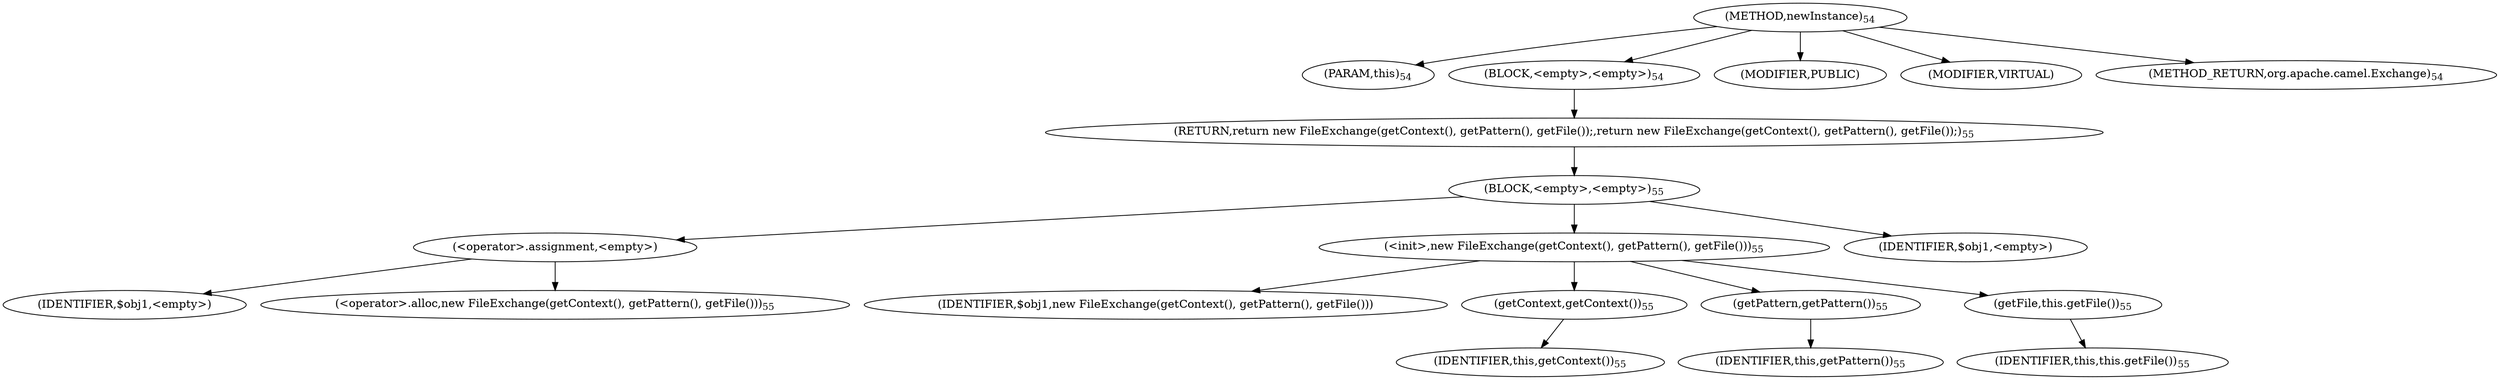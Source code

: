 digraph "newInstance" {  
"64" [label = <(METHOD,newInstance)<SUB>54</SUB>> ]
"12" [label = <(PARAM,this)<SUB>54</SUB>> ]
"65" [label = <(BLOCK,&lt;empty&gt;,&lt;empty&gt;)<SUB>54</SUB>> ]
"66" [label = <(RETURN,return new FileExchange(getContext(), getPattern(), getFile());,return new FileExchange(getContext(), getPattern(), getFile());)<SUB>55</SUB>> ]
"67" [label = <(BLOCK,&lt;empty&gt;,&lt;empty&gt;)<SUB>55</SUB>> ]
"68" [label = <(&lt;operator&gt;.assignment,&lt;empty&gt;)> ]
"69" [label = <(IDENTIFIER,$obj1,&lt;empty&gt;)> ]
"70" [label = <(&lt;operator&gt;.alloc,new FileExchange(getContext(), getPattern(), getFile()))<SUB>55</SUB>> ]
"71" [label = <(&lt;init&gt;,new FileExchange(getContext(), getPattern(), getFile()))<SUB>55</SUB>> ]
"72" [label = <(IDENTIFIER,$obj1,new FileExchange(getContext(), getPattern(), getFile()))> ]
"73" [label = <(getContext,getContext())<SUB>55</SUB>> ]
"11" [label = <(IDENTIFIER,this,getContext())<SUB>55</SUB>> ]
"74" [label = <(getPattern,getPattern())<SUB>55</SUB>> ]
"13" [label = <(IDENTIFIER,this,getPattern())<SUB>55</SUB>> ]
"75" [label = <(getFile,this.getFile())<SUB>55</SUB>> ]
"14" [label = <(IDENTIFIER,this,this.getFile())<SUB>55</SUB>> ]
"76" [label = <(IDENTIFIER,$obj1,&lt;empty&gt;)> ]
"77" [label = <(MODIFIER,PUBLIC)> ]
"78" [label = <(MODIFIER,VIRTUAL)> ]
"79" [label = <(METHOD_RETURN,org.apache.camel.Exchange)<SUB>54</SUB>> ]
  "64" -> "12" 
  "64" -> "65" 
  "64" -> "77" 
  "64" -> "78" 
  "64" -> "79" 
  "65" -> "66" 
  "66" -> "67" 
  "67" -> "68" 
  "67" -> "71" 
  "67" -> "76" 
  "68" -> "69" 
  "68" -> "70" 
  "71" -> "72" 
  "71" -> "73" 
  "71" -> "74" 
  "71" -> "75" 
  "73" -> "11" 
  "74" -> "13" 
  "75" -> "14" 
}
